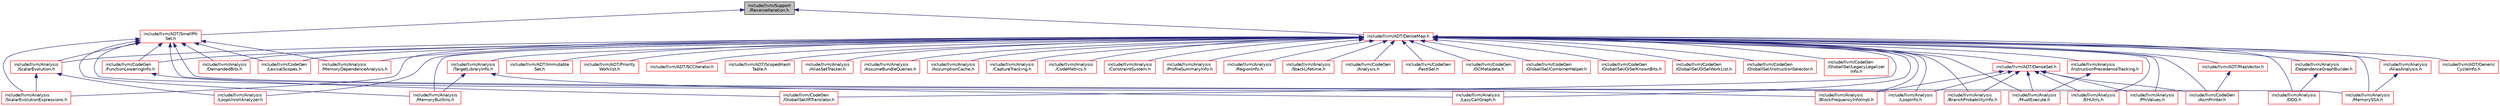 digraph "include/llvm/Support/ReverseIteration.h"
{
 // LATEX_PDF_SIZE
  bgcolor="transparent";
  edge [fontname="Helvetica",fontsize="10",labelfontname="Helvetica",labelfontsize="10"];
  node [fontname="Helvetica",fontsize="10",shape=record];
  Node1 [label="include/llvm/Support\l/ReverseIteration.h",height=0.2,width=0.4,color="black", fillcolor="grey75", style="filled", fontcolor="black",tooltip=" "];
  Node1 -> Node2 [dir="back",color="midnightblue",fontsize="10",style="solid",fontname="Helvetica"];
  Node2 [label="include/llvm/ADT/DenseMap.h",height=0.2,width=0.4,color="red",URL="$DenseMap_8h.html",tooltip=" "];
  Node2 -> Node3 [dir="back",color="midnightblue",fontsize="10",style="solid",fontname="Helvetica"];
  Node3 [label="include/llvm/ADT/DenseSet.h",height=0.2,width=0.4,color="red",URL="$DenseSet_8h.html",tooltip=" "];
  Node3 -> Node1020 [dir="back",color="midnightblue",fontsize="10",style="solid",fontname="Helvetica"];
  Node1020 [label="include/llvm/Analysis\l/BlockFrequencyInfoImpl.h",height=0.2,width=0.4,color="red",URL="$BlockFrequencyInfoImpl_8h.html",tooltip=" "];
  Node3 -> Node1026 [dir="back",color="midnightblue",fontsize="10",style="solid",fontname="Helvetica"];
  Node1026 [label="include/llvm/Analysis\l/BranchProbabilityInfo.h",height=0.2,width=0.4,color="red",URL="$BranchProbabilityInfo_8h.html",tooltip=" "];
  Node3 -> Node1057 [dir="back",color="midnightblue",fontsize="10",style="solid",fontname="Helvetica"];
  Node1057 [label="include/llvm/Analysis\l/EHUtils.h",height=0.2,width=0.4,color="red",URL="$EHUtils_8h.html",tooltip=" "];
  Node3 -> Node1065 [dir="back",color="midnightblue",fontsize="10",style="solid",fontname="Helvetica"];
  Node1065 [label="include/llvm/Analysis\l/LoopInfo.h",height=0.2,width=0.4,color="red",URL="$LoopInfo_8h.html",tooltip=" "];
  Node3 -> Node1132 [dir="back",color="midnightblue",fontsize="10",style="solid",fontname="Helvetica"];
  Node1132 [label="include/llvm/Analysis\l/MustExecute.h",height=0.2,width=0.4,color="red",URL="$MustExecute_8h.html",tooltip=" "];
  Node3 -> Node75 [dir="back",color="midnightblue",fontsize="10",style="solid",fontname="Helvetica"];
  Node75 [label="include/llvm/Analysis\l/PhiValues.h",height=0.2,width=0.4,color="red",URL="$PhiValues_8h.html",tooltip=" "];
  Node3 -> Node1133 [dir="back",color="midnightblue",fontsize="10",style="solid",fontname="Helvetica"];
  Node1133 [label="include/llvm/CodeGen\l/AsmPrinter.h",height=0.2,width=0.4,color="red",URL="$AsmPrinter_8h.html",tooltip=" "];
  Node2 -> Node3064 [dir="back",color="midnightblue",fontsize="10",style="solid",fontname="Helvetica"];
  Node3064 [label="include/llvm/ADT/Generic\lCycleInfo.h",height=0.2,width=0.4,color="red",URL="$GenericCycleInfo_8h.html",tooltip="Find all cycles in a control-flow graph, including irreducible loops."];
  Node2 -> Node3068 [dir="back",color="midnightblue",fontsize="10",style="solid",fontname="Helvetica"];
  Node3068 [label="include/llvm/ADT/Immutable\lSet.h",height=0.2,width=0.4,color="red",URL="$ImmutableSet_8h.html",tooltip=" "];
  Node2 -> Node3070 [dir="back",color="midnightblue",fontsize="10",style="solid",fontname="Helvetica"];
  Node3070 [label="include/llvm/ADT/MapVector.h",height=0.2,width=0.4,color="red",URL="$MapVector_8h.html",tooltip=" "];
  Node3070 -> Node1133 [dir="back",color="midnightblue",fontsize="10",style="solid",fontname="Helvetica"];
  Node2 -> Node3087 [dir="back",color="midnightblue",fontsize="10",style="solid",fontname="Helvetica"];
  Node3087 [label="include/llvm/ADT/Priority\lWorklist.h",height=0.2,width=0.4,color="red",URL="$PriorityWorklist_8h.html",tooltip=" "];
  Node2 -> Node3088 [dir="back",color="midnightblue",fontsize="10",style="solid",fontname="Helvetica"];
  Node3088 [label="include/llvm/ADT/SCCIterator.h",height=0.2,width=0.4,color="red",URL="$SCCIterator_8h.html",tooltip=" "];
  Node2 -> Node3089 [dir="back",color="midnightblue",fontsize="10",style="solid",fontname="Helvetica"];
  Node3089 [label="include/llvm/ADT/ScopedHash\lTable.h",height=0.2,width=0.4,color="red",URL="$ScopedHashTable_8h.html",tooltip=" "];
  Node2 -> Node2332 [dir="back",color="midnightblue",fontsize="10",style="solid",fontname="Helvetica"];
  Node2332 [label="include/llvm/Analysis\l/AliasAnalysis.h",height=0.2,width=0.4,color="red",URL="$AliasAnalysis_8h.html",tooltip=" "];
  Node2332 -> Node1859 [dir="back",color="midnightblue",fontsize="10",style="solid",fontname="Helvetica"];
  Node1859 [label="include/llvm/Analysis\l/MemorySSA.h",height=0.2,width=0.4,color="red",URL="$MemorySSA_8h.html",tooltip=" "];
  Node2 -> Node2342 [dir="back",color="midnightblue",fontsize="10",style="solid",fontname="Helvetica"];
  Node2342 [label="include/llvm/Analysis\l/AliasSetTracker.h",height=0.2,width=0.4,color="red",URL="$AliasSetTracker_8h.html",tooltip=" "];
  Node2 -> Node1978 [dir="back",color="midnightblue",fontsize="10",style="solid",fontname="Helvetica"];
  Node1978 [label="include/llvm/Analysis\l/AssumeBundleQueries.h",height=0.2,width=0.4,color="red",URL="$AssumeBundleQueries_8h.html",tooltip=" "];
  Node2 -> Node2343 [dir="back",color="midnightblue",fontsize="10",style="solid",fontname="Helvetica"];
  Node2343 [label="include/llvm/Analysis\l/AssumptionCache.h",height=0.2,width=0.4,color="red",URL="$AssumptionCache_8h.html",tooltip=" "];
  Node2 -> Node1020 [dir="back",color="midnightblue",fontsize="10",style="solid",fontname="Helvetica"];
  Node2 -> Node1026 [dir="back",color="midnightblue",fontsize="10",style="solid",fontname="Helvetica"];
  Node2 -> Node3090 [dir="back",color="midnightblue",fontsize="10",style="solid",fontname="Helvetica"];
  Node3090 [label="include/llvm/Analysis\l/CaptureTracking.h",height=0.2,width=0.4,color="red",URL="$CaptureTracking_8h.html",tooltip=" "];
  Node2 -> Node3091 [dir="back",color="midnightblue",fontsize="10",style="solid",fontname="Helvetica"];
  Node3091 [label="include/llvm/Analysis\l/CodeMetrics.h",height=0.2,width=0.4,color="red",URL="$CodeMetrics_8h.html",tooltip=" "];
  Node2 -> Node3092 [dir="back",color="midnightblue",fontsize="10",style="solid",fontname="Helvetica"];
  Node3092 [label="include/llvm/Analysis\l/ConstraintSystem.h",height=0.2,width=0.4,color="red",URL="$ConstraintSystem_8h.html",tooltip=" "];
  Node2 -> Node9 [dir="back",color="midnightblue",fontsize="10",style="solid",fontname="Helvetica"];
  Node9 [label="include/llvm/Analysis\l/DDG.h",height=0.2,width=0.4,color="red",URL="$DDG_8h.html",tooltip=" "];
  Node2 -> Node2355 [dir="back",color="midnightblue",fontsize="10",style="solid",fontname="Helvetica"];
  Node2355 [label="include/llvm/Analysis\l/DemandedBits.h",height=0.2,width=0.4,color="red",URL="$DemandedBits_8h.html",tooltip=" "];
  Node2 -> Node3094 [dir="back",color="midnightblue",fontsize="10",style="solid",fontname="Helvetica"];
  Node3094 [label="include/llvm/Analysis\l/DependenceGraphBuilder.h",height=0.2,width=0.4,color="red",URL="$DependenceGraphBuilder_8h.html",tooltip=" "];
  Node3094 -> Node9 [dir="back",color="midnightblue",fontsize="10",style="solid",fontname="Helvetica"];
  Node2 -> Node1057 [dir="back",color="midnightblue",fontsize="10",style="solid",fontname="Helvetica"];
  Node2 -> Node3095 [dir="back",color="midnightblue",fontsize="10",style="solid",fontname="Helvetica"];
  Node3095 [label="include/llvm/Analysis\l/InstructionPrecedenceTracking.h",height=0.2,width=0.4,color="red",URL="$InstructionPrecedenceTracking_8h.html",tooltip=" "];
  Node3095 -> Node1132 [dir="back",color="midnightblue",fontsize="10",style="solid",fontname="Helvetica"];
  Node2 -> Node15 [dir="back",color="midnightblue",fontsize="10",style="solid",fontname="Helvetica"];
  Node15 [label="include/llvm/Analysis\l/LazyCallGraph.h",height=0.2,width=0.4,color="red",URL="$LazyCallGraph_8h.html",tooltip=" "];
  Node2 -> Node1065 [dir="back",color="midnightblue",fontsize="10",style="solid",fontname="Helvetica"];
  Node2 -> Node78 [dir="back",color="midnightblue",fontsize="10",style="solid",fontname="Helvetica"];
  Node78 [label="include/llvm/Analysis\l/LoopUnrollAnalyzer.h",height=0.2,width=0.4,color="red",URL="$LoopUnrollAnalyzer_8h.html",tooltip=" "];
  Node2 -> Node1965 [dir="back",color="midnightblue",fontsize="10",style="solid",fontname="Helvetica"];
  Node1965 [label="include/llvm/Analysis\l/MemoryBuiltins.h",height=0.2,width=0.4,color="red",URL="$MemoryBuiltins_8h.html",tooltip=" "];
  Node2 -> Node2150 [dir="back",color="midnightblue",fontsize="10",style="solid",fontname="Helvetica"];
  Node2150 [label="include/llvm/Analysis\l/MemoryDependenceAnalysis.h",height=0.2,width=0.4,color="red",URL="$MemoryDependenceAnalysis_8h.html",tooltip=" "];
  Node2 -> Node1859 [dir="back",color="midnightblue",fontsize="10",style="solid",fontname="Helvetica"];
  Node2 -> Node1132 [dir="back",color="midnightblue",fontsize="10",style="solid",fontname="Helvetica"];
  Node2 -> Node75 [dir="back",color="midnightblue",fontsize="10",style="solid",fontname="Helvetica"];
  Node2 -> Node2399 [dir="back",color="midnightblue",fontsize="10",style="solid",fontname="Helvetica"];
  Node2399 [label="include/llvm/Analysis\l/ProfileSummaryInfo.h",height=0.2,width=0.4,color="red",URL="$ProfileSummaryInfo_8h.html",tooltip=" "];
  Node2 -> Node1871 [dir="back",color="midnightblue",fontsize="10",style="solid",fontname="Helvetica"];
  Node1871 [label="include/llvm/Analysis\l/RegionInfo.h",height=0.2,width=0.4,color="red",URL="$RegionInfo_8h.html",tooltip=" "];
  Node2 -> Node77 [dir="back",color="midnightblue",fontsize="10",style="solid",fontname="Helvetica"];
  Node77 [label="include/llvm/Analysis\l/ScalarEvolution.h",height=0.2,width=0.4,color="red",URL="$ScalarEvolution_8h.html",tooltip=" "];
  Node77 -> Node78 [dir="back",color="midnightblue",fontsize="10",style="solid",fontname="Helvetica"];
  Node77 -> Node81 [dir="back",color="midnightblue",fontsize="10",style="solid",fontname="Helvetica"];
  Node81 [label="include/llvm/Analysis\l/ScalarEvolutionExpressions.h",height=0.2,width=0.4,color="red",URL="$ScalarEvolutionExpressions_8h.html",tooltip=" "];
  Node2 -> Node81 [dir="back",color="midnightblue",fontsize="10",style="solid",fontname="Helvetica"];
  Node2 -> Node2405 [dir="back",color="midnightblue",fontsize="10",style="solid",fontname="Helvetica"];
  Node2405 [label="include/llvm/Analysis\l/StackLifetime.h",height=0.2,width=0.4,color="red",URL="$StackLifetime_8h.html",tooltip=" "];
  Node2 -> Node2166 [dir="back",color="midnightblue",fontsize="10",style="solid",fontname="Helvetica"];
  Node2166 [label="include/llvm/Analysis\l/TargetLibraryInfo.h",height=0.2,width=0.4,color="red",URL="$TargetLibraryInfo_8h.html",tooltip=" "];
  Node2166 -> Node15 [dir="back",color="midnightblue",fontsize="10",style="solid",fontname="Helvetica"];
  Node2166 -> Node1965 [dir="back",color="midnightblue",fontsize="10",style="solid",fontname="Helvetica"];
  Node2 -> Node1930 [dir="back",color="midnightblue",fontsize="10",style="solid",fontname="Helvetica"];
  Node1930 [label="include/llvm/CodeGen\l/Analysis.h",height=0.2,width=0.4,color="red",URL="$CodeGen_2Analysis_8h.html",tooltip=" "];
  Node2 -> Node1133 [dir="back",color="midnightblue",fontsize="10",style="solid",fontname="Helvetica"];
  Node2 -> Node1253 [dir="back",color="midnightblue",fontsize="10",style="solid",fontname="Helvetica"];
  Node1253 [label="include/llvm/CodeGen\l/FastISel.h",height=0.2,width=0.4,color="red",URL="$FastISel_8h.html",tooltip=" "];
  Node2 -> Node1932 [dir="back",color="midnightblue",fontsize="10",style="solid",fontname="Helvetica"];
  Node1932 [label="include/llvm/CodeGen\l/FunctionLoweringInfo.h",height=0.2,width=0.4,color="red",URL="$FunctionLoweringInfo_8h.html",tooltip=" "];
  Node1932 -> Node1933 [dir="back",color="midnightblue",fontsize="10",style="solid",fontname="Helvetica"];
  Node1933 [label="include/llvm/CodeGen\l/GlobalISel/IRTranslator.h",height=0.2,width=0.4,color="red",URL="$IRTranslator_8h.html",tooltip=" "];
  Node2 -> Node3096 [dir="back",color="midnightblue",fontsize="10",style="solid",fontname="Helvetica"];
  Node3096 [label="include/llvm/CodeGen\l/GCMetadata.h",height=0.2,width=0.4,color="red",URL="$GCMetadata_8h.html",tooltip=" "];
  Node2 -> Node2180 [dir="back",color="midnightblue",fontsize="10",style="solid",fontname="Helvetica"];
  Node2180 [label="include/llvm/CodeGen\l/GlobalISel/CombinerHelper.h",height=0.2,width=0.4,color="red",URL="$CombinerHelper_8h.html",tooltip=" "];
  Node2 -> Node3097 [dir="back",color="midnightblue",fontsize="10",style="solid",fontname="Helvetica"];
  Node3097 [label="include/llvm/CodeGen\l/GlobalISel/GISelKnownBits.h",height=0.2,width=0.4,color="red",URL="$GISelKnownBits_8h.html",tooltip=" "];
  Node2 -> Node3098 [dir="back",color="midnightblue",fontsize="10",style="solid",fontname="Helvetica"];
  Node3098 [label="include/llvm/CodeGen\l/GlobalISel/GISelWorkList.h",height=0.2,width=0.4,color="red",URL="$GISelWorkList_8h.html",tooltip=" "];
  Node2 -> Node1825 [dir="back",color="midnightblue",fontsize="10",style="solid",fontname="Helvetica"];
  Node1825 [label="include/llvm/CodeGen\l/GlobalISel/InstructionSelector.h",height=0.2,width=0.4,color="red",URL="$InstructionSelector_8h.html",tooltip=" "];
  Node2 -> Node1933 [dir="back",color="midnightblue",fontsize="10",style="solid",fontname="Helvetica"];
  Node2 -> Node3101 [dir="back",color="midnightblue",fontsize="10",style="solid",fontname="Helvetica"];
  Node3101 [label="include/llvm/CodeGen\l/GlobalISel/LegacyLegalizer\lInfo.h",height=0.2,width=0.4,color="red",URL="$LegacyLegalizerInfo_8h.html",tooltip=" "];
  Node2 -> Node2992 [dir="back",color="midnightblue",fontsize="10",style="solid",fontname="Helvetica"];
  Node2992 [label="include/llvm/CodeGen\l/LexicalScopes.h",height=0.2,width=0.4,color="red",URL="$LexicalScopes_8h.html",tooltip=" "];
  Node1 -> Node3631 [dir="back",color="midnightblue",fontsize="10",style="solid",fontname="Helvetica"];
  Node3631 [label="include/llvm/ADT/SmallPtr\lSet.h",height=0.2,width=0.4,color="red",URL="$SmallPtrSet_8h.html",tooltip=" "];
  Node3631 -> Node1020 [dir="back",color="midnightblue",fontsize="10",style="solid",fontname="Helvetica"];
  Node3631 -> Node2355 [dir="back",color="midnightblue",fontsize="10",style="solid",fontname="Helvetica"];
  Node3631 -> Node1065 [dir="back",color="midnightblue",fontsize="10",style="solid",fontname="Helvetica"];
  Node3631 -> Node1965 [dir="back",color="midnightblue",fontsize="10",style="solid",fontname="Helvetica"];
  Node3631 -> Node2150 [dir="back",color="midnightblue",fontsize="10",style="solid",fontname="Helvetica"];
  Node3631 -> Node1859 [dir="back",color="midnightblue",fontsize="10",style="solid",fontname="Helvetica"];
  Node3631 -> Node77 [dir="back",color="midnightblue",fontsize="10",style="solid",fontname="Helvetica"];
  Node3631 -> Node81 [dir="back",color="midnightblue",fontsize="10",style="solid",fontname="Helvetica"];
  Node3631 -> Node1932 [dir="back",color="midnightblue",fontsize="10",style="solid",fontname="Helvetica"];
  Node3631 -> Node2992 [dir="back",color="midnightblue",fontsize="10",style="solid",fontname="Helvetica"];
}
